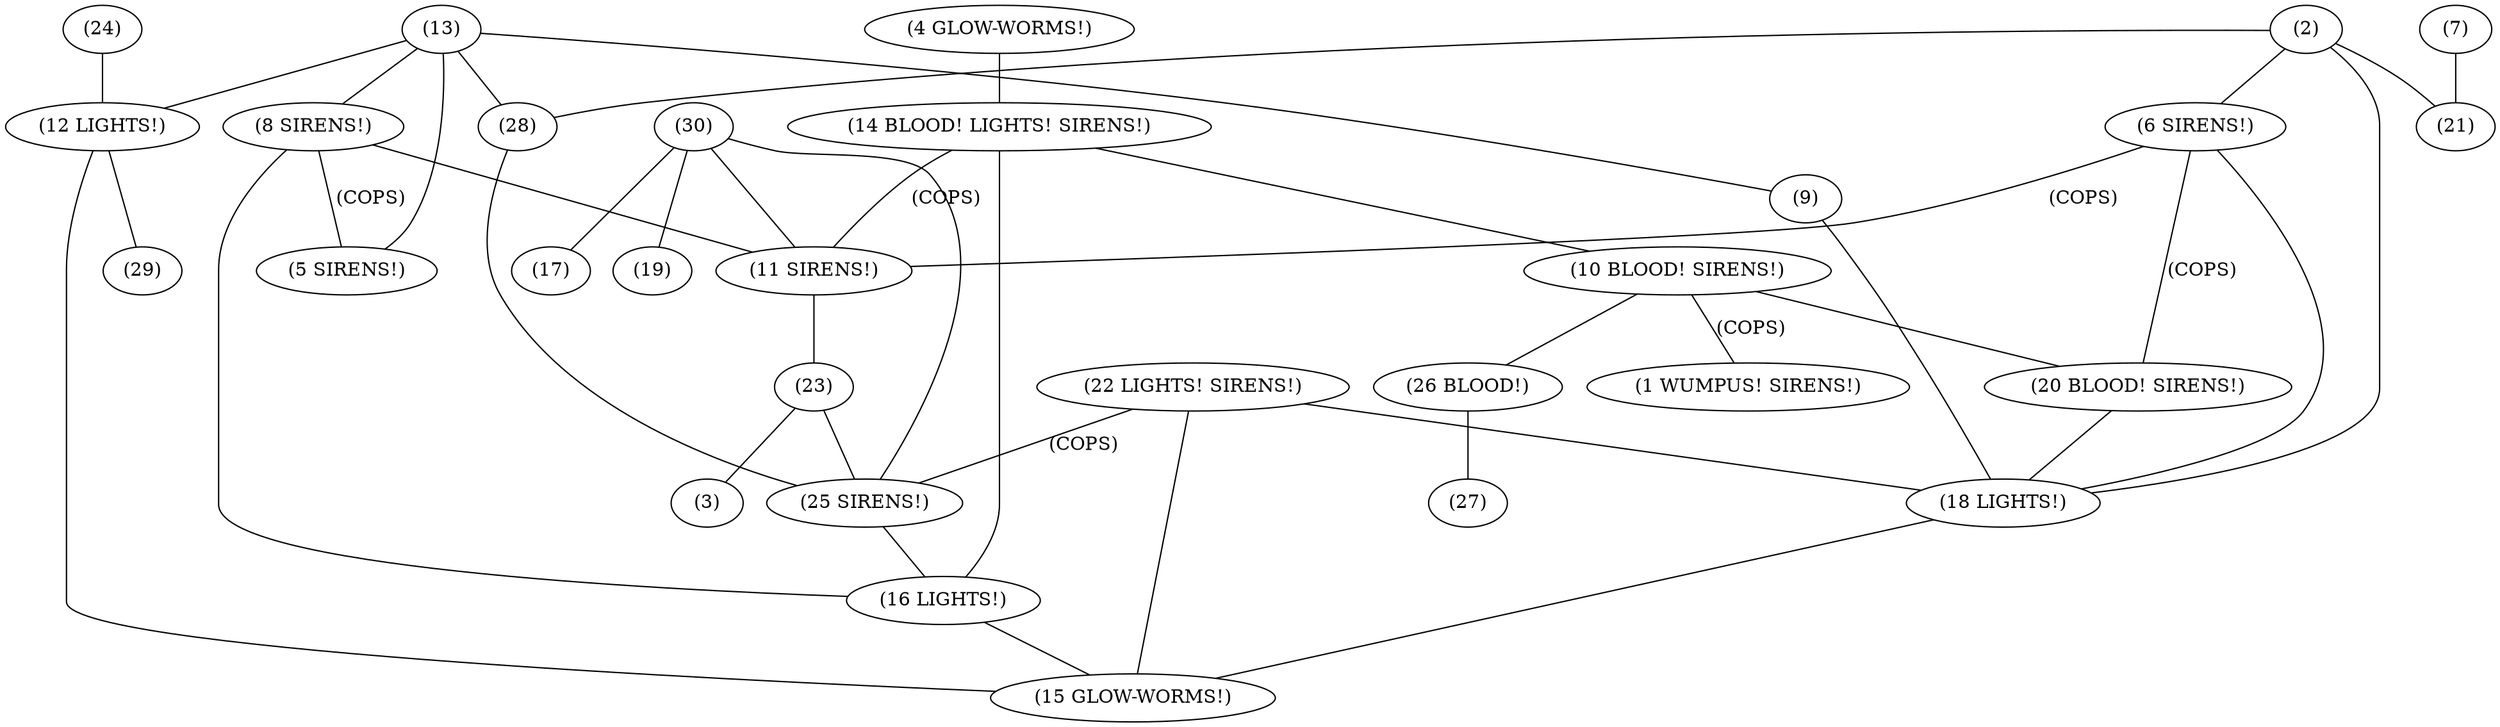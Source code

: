 graph{
1[label="(1 WUMPUS! SIRENS!)"];
2[label="(2)"];
3[label="(3)"];
4[label="(4 GLOW-WORMS!)"];
5[label="(5 SIRENS!)"];
6[label="(6 SIRENS!)"];
7[label="(7)"];
8[label="(8 SIRENS!)"];
9[label="(9)"];
10[label="(10 BLOOD! SIRENS!)"];
11[label="(11 SIRENS!)"];
12[label="(12 LIGHTS!)"];
13[label="(13)"];
14[label="(14 BLOOD! LIGHTS! SIRENS!)"];
15[label="(15 GLOW-WORMS!)"];
16[label="(16 LIGHTS!)"];
17[label="(17)"];
18[label="(18 LIGHTS!)"];
19[label="(19)"];
20[label="(20 BLOOD! SIRENS!)"];
21[label="(21)"];
22[label="(22 LIGHTS! SIRENS!)"];
23[label="(23)"];
24[label="(24)"];
25[label="(25 SIRENS!)"];
26[label="(26 BLOOD!)"];
27[label="(27)"];
28[label="(28)"];
29[label="(29)"];
30[label="(30)"];
7--21[label=""];
16--15[label=""];
18--15[label=""];
25--16[label=""];
22--18[label=""];
22--15[label=""];
22--25[label="(COPS)"];
20--18[label=""];
12--29[label=""];
12--15[label=""];
24--12[label=""];
23--25[label=""];
23--3[label=""];
11--23[label=""];
26--27[label=""];
6--11[label="(COPS)"];
6--18[label=""];
6--20[label="(COPS)"];
28--25[label=""];
2--18[label=""];
2--21[label=""];
2--6[label=""];
2--28[label=""];
10--20[label=""];
10--1[label="(COPS)"];
10--26[label=""];
30--11[label=""];
30--25[label=""];
30--19[label=""];
30--17[label=""];
8--5[label="(COPS)"];
8--11[label=""];
8--16[label=""];
9--18[label=""];
13--5[label=""];
13--28[label=""];
13--12[label=""];
13--8[label=""];
13--9[label=""];
14--16[label=""];
14--11[label="(COPS)"];
14--10[label=""];
4--14[label=""];}